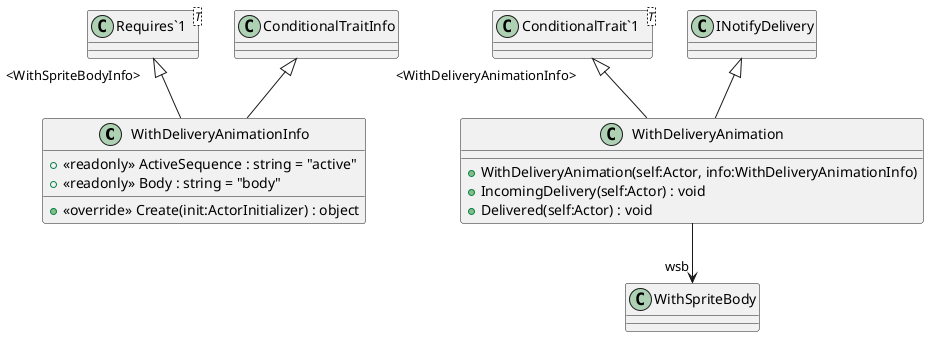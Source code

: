 @startuml
class WithDeliveryAnimationInfo {
    + <<readonly>> ActiveSequence : string = "active"
    + <<readonly>> Body : string = "body"
    + <<override>> Create(init:ActorInitializer) : object
}
class WithDeliveryAnimation {
    + WithDeliveryAnimation(self:Actor, info:WithDeliveryAnimationInfo)
    + IncomingDelivery(self:Actor) : void
    + Delivered(self:Actor) : void
}
class "Requires`1"<T> {
}
class "ConditionalTrait`1"<T> {
}
ConditionalTraitInfo <|-- WithDeliveryAnimationInfo
"Requires`1" "<WithSpriteBodyInfo>" <|-- WithDeliveryAnimationInfo
"ConditionalTrait`1" "<WithDeliveryAnimationInfo>" <|-- WithDeliveryAnimation
INotifyDelivery <|-- WithDeliveryAnimation
WithDeliveryAnimation --> "wsb" WithSpriteBody
@enduml
